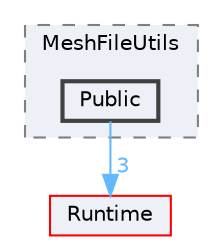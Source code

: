 digraph "Public"
{
 // INTERACTIVE_SVG=YES
 // LATEX_PDF_SIZE
  bgcolor="transparent";
  edge [fontname=Helvetica,fontsize=10,labelfontname=Helvetica,labelfontsize=10];
  node [fontname=Helvetica,fontsize=10,shape=box,height=0.2,width=0.4];
  compound=true
  subgraph clusterdir_5e96087cf053e4759cef67b0c5e57c12 {
    graph [ bgcolor="#edf0f7", pencolor="grey50", label="MeshFileUtils", fontname=Helvetica,fontsize=10 style="filled,dashed", URL="dir_5e96087cf053e4759cef67b0c5e57c12.html",tooltip=""]
  dir_2ccda6113220af870b52f4b525564b4e [label="Public", fillcolor="#edf0f7", color="grey25", style="filled,bold", URL="dir_2ccda6113220af870b52f4b525564b4e.html",tooltip=""];
  }
  dir_7536b172fbd480bfd146a1b1acd6856b [label="Runtime", fillcolor="#edf0f7", color="red", style="filled", URL="dir_7536b172fbd480bfd146a1b1acd6856b.html",tooltip=""];
  dir_2ccda6113220af870b52f4b525564b4e->dir_7536b172fbd480bfd146a1b1acd6856b [headlabel="3", labeldistance=1.5 headhref="dir_000863_000984.html" href="dir_000863_000984.html" color="steelblue1" fontcolor="steelblue1"];
}
